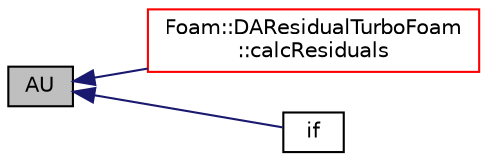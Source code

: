 digraph "AU"
{
  bgcolor="transparent";
  edge [fontname="Helvetica",fontsize="10",labelfontname="Helvetica",labelfontsize="10"];
  node [fontname="Helvetica",fontsize="10",shape=record];
  rankdir="LR";
  Node12 [label="AU",height=0.2,width=0.4,color="black", fillcolor="grey75", style="filled", fontcolor="black"];
  Node12 -> Node13 [dir="back",color="midnightblue",fontsize="10",style="solid",fontname="Helvetica"];
  Node13 [label="Foam::DAResidualTurboFoam\l::calcResiduals",height=0.2,width=0.4,color="red",URL="$classFoam_1_1DAResidualTurboFoam.html#a4b38dbac981107ec6386d78322323535",tooltip="compute residual "];
  Node12 -> Node15 [dir="back",color="midnightblue",fontsize="10",style="solid",fontname="Helvetica"];
  Node15 [label="if",height=0.2,width=0.4,color="black",URL="$pEqnTurbo_8H.html#ab84bc1218b4645f68e99d926c02daf1c"];
}
